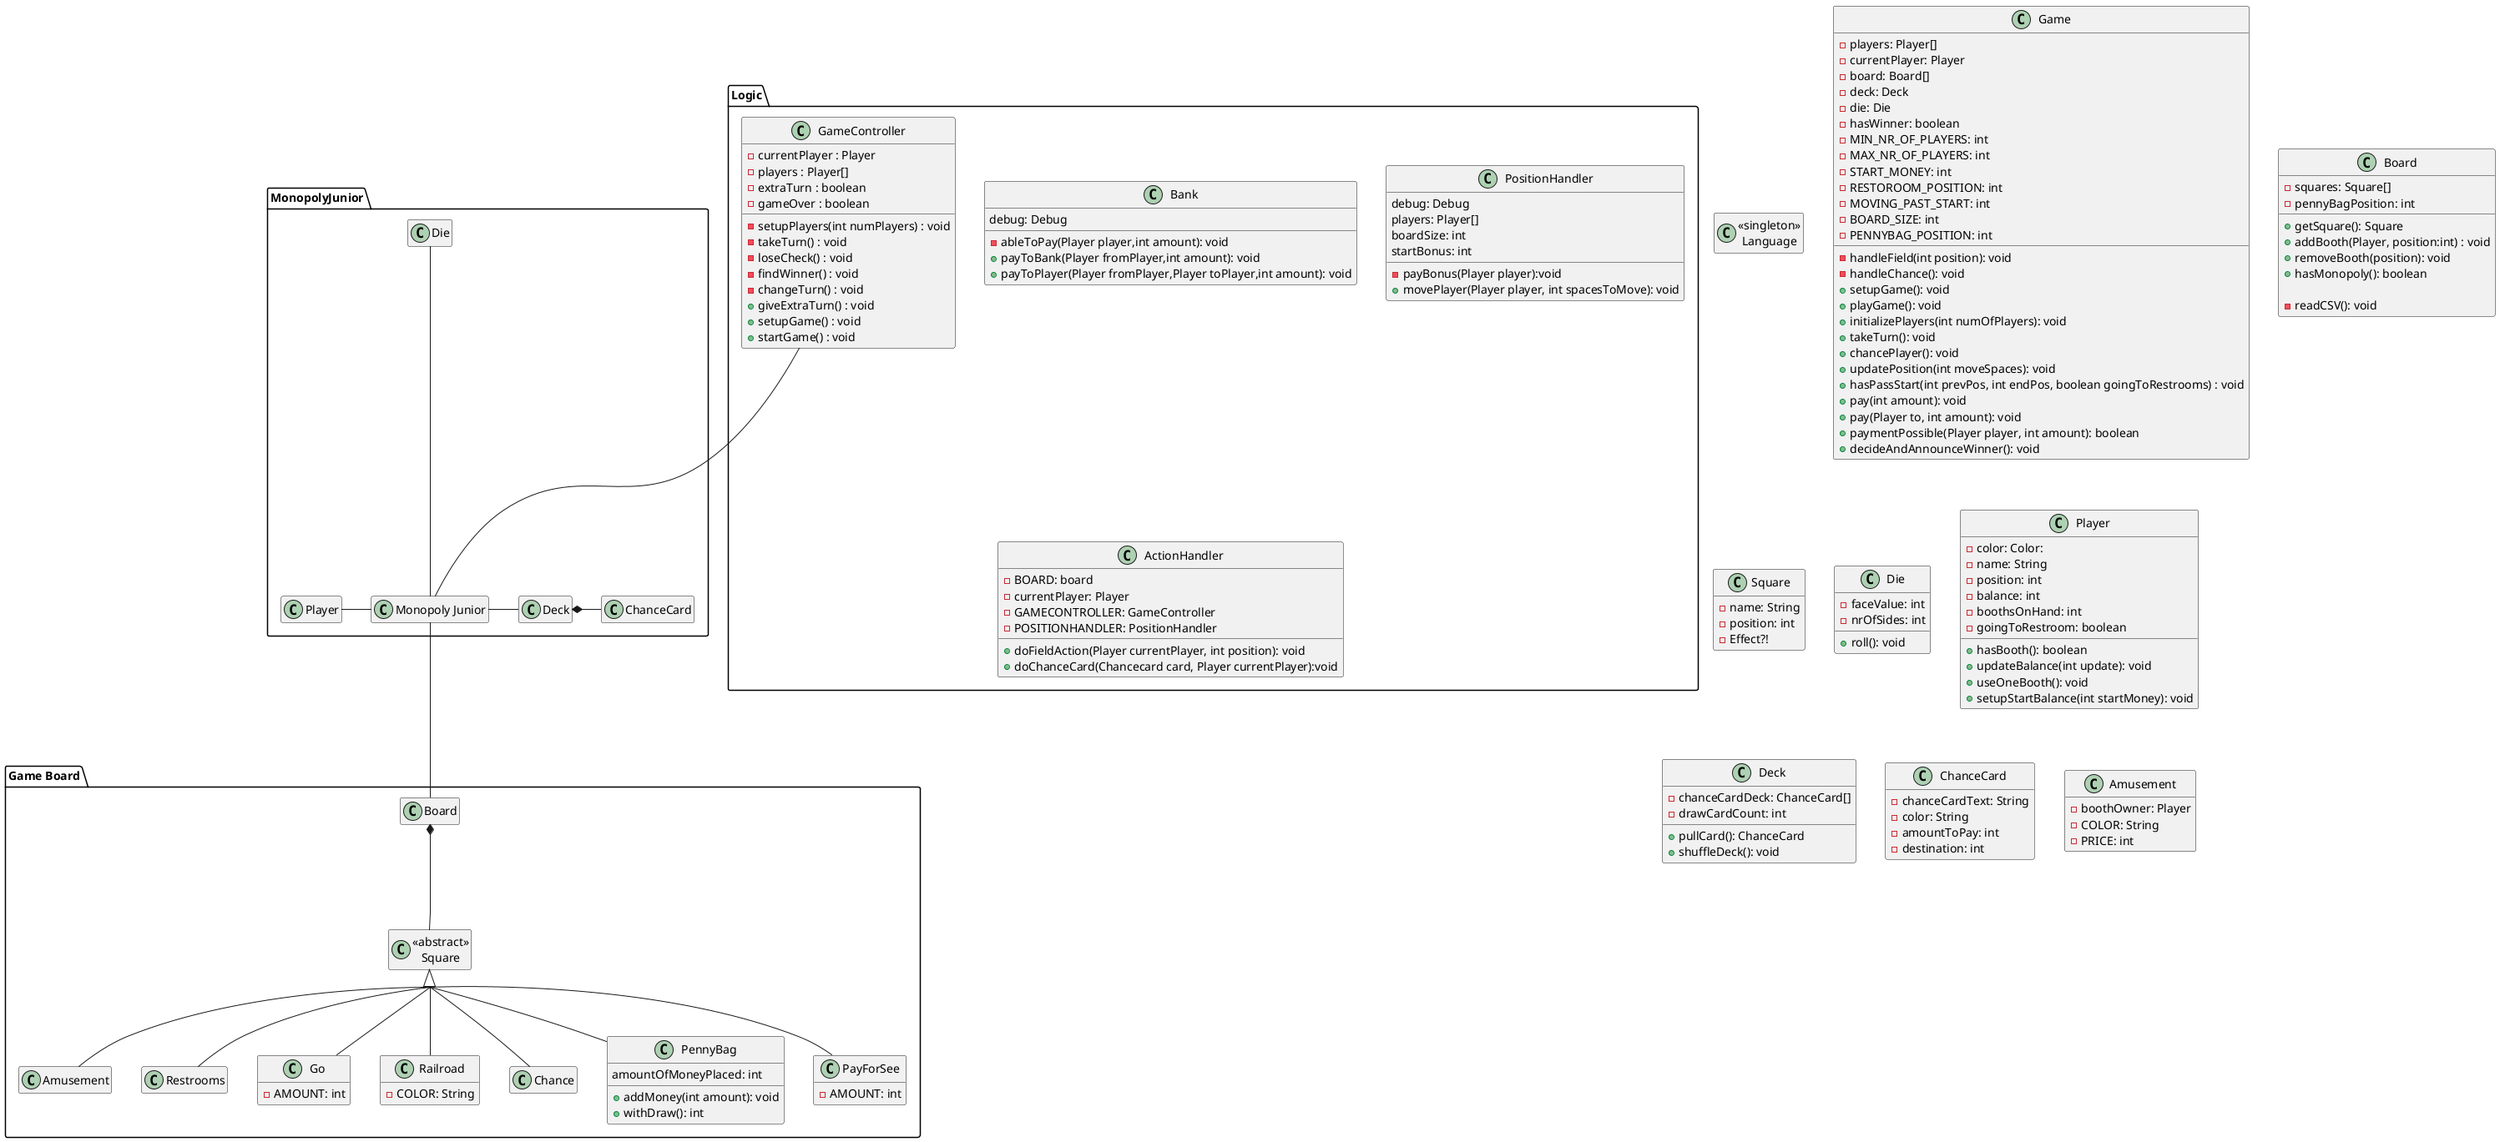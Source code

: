 @startuml

hide empty members
skinparam groupInheritance 2

package "Game Board" {
    class Board

    class "<<abstract>>\nSquare" as Square
        class Amusement
        class Restrooms
        class Go{
          -AMOUNT: int
        }
        'before was start
        class Railroad{
           -COLOR: String
        }
        class Chance
        class PennyBag{
           amountOfMoneyPlaced: int

           +addMoney(int amount): void
           +withDraw(): int

        }
        class PayForSee{
           -AMOUNT: int
        }
}

package Logic {
    class Bank{
         debug: Debug
        -ableToPay(Player player,int amount): void
        +payToBank(Player fromPlayer,int amount): void
        +payToPlayer(Player fromPlayer,Player toPlayer,int amount): void


    }
    class GameController{
        -currentPlayer : Player
        -players : Player[]
        -extraTurn : boolean
        -gameOver : boolean


        -setupPlayers(int numPlayers) : void
        -takeTurn() : void
        -loseCheck() : void
        -findWinner() : void
        -changeTurn() : void
        +giveExtraTurn() : void
        +setupGame() : void
        +startGame() : void

      'debug: Debug'
      'actionHandler: ActionHandler'
      'positionHandler: PositionHandler'
      'board: Board
      'die: Die
      'gameOver: boolean
      'extraTurn: boolean
      '-players: Player[]
      '-currentPlayer: Player



    }
    'class PlayerHandler'
    class PositionHandler{
       debug: Debug
       players: Player[]
       boardSize: int
       startBonus: int

       -payBonus(Player player):void
       +movePlayer(Player player, int spacesToMove): void

    }
    'class SquareActionHandler'
     class ActionHandler{
         -BOARD: board
         -currentPlayer: Player
         -GAMECONTROLLER: GameController
         -POSITIONHANDLER: PositionHandler

         +doFieldAction(Player currentPlayer, int position): void
         +doChanceCard(Chancecard card, Player currentPlayer):void




     }

}

package MonopolyJunior{
   class "Monopoly Junior" as Game
   class Die
   class Player
   class Deck
   class ChanceCard
   class Game

}

    GameController -- Game
    Game -up- Die
    Game -right- Deck
    Deck *-right- ChanceCard
    Game -left- Player
    Game -down- Board
    Board *-down- Square
    Square <|-- Restrooms
    Square <|-- Amusement
    Square <|-- Railroad
    Square <|-- PayForSee
    Square <|-- PennyBag
    Square <|-- Go
    Square <|-- Chance

class "<<singleton>>\nLanguage" as Language

class Game {
    -players: Player[]
    -currentPlayer: Player
    -board: Board[]
    -deck: Deck
    -die: Die
    -hasWinner: boolean
    -MIN_NR_OF_PLAYERS: int
    -MAX_NR_OF_PLAYERS: int
    -START_MONEY: int
    -RESTOROOM_POSITION: int
    -MOVING_PAST_START: int
    -BOARD_SIZE: int
    -PENNYBAG_POSITION: int

    -handleField(int position): void
    -handleChance(): void
    +setupGame(): void
    +playGame(): void
    +initializePlayers(int numOfPlayers): void
    +takeTurn(): void
    +chancePlayer(): void
    +updatePosition(int moveSpaces): void
    +hasPassStart(int prevPos, int endPos, boolean goingToRestrooms) : void
    +pay(int amount): void
    +pay(Player to, int amount): void
    +paymentPossible(Player player, int amount): boolean
    +decideAndAnnounceWinner(): void

}

class Board {
    -squares: Square[]
    -pennyBagPosition: int

    +getSquare(): Square
    +addBooth(Player, position:int) : void
    +removeBooth(position): void
    +hasMonopoly(): boolean

    -readCSV(): void
}

class Square {
    -name: String
    -position: int
    -Effect?!
}

class Die {
    -faceValue: int
    -nrOfSides: int

    +roll(): void
}

class Player {
    -color: Color:
    -name: String
    -position: int
    -balance: int
    -boothsOnHand: int
    -goingToRestroom: boolean

    +hasBooth(): boolean
    +updateBalance(int update): void
    +useOneBooth(): void
    +setupStartBalance(int startMoney): void
}

class Deck {
    -chanceCardDeck: ChanceCard[]
    -drawCardCount: int

    +pullCard(): ChanceCard
    +shuffleDeck(): void
}
class ChanceCard {
    -chanceCardText: String
    -color: String
    -amountToPay: int
    -destination: int

}
class Amusement {
    -boothOwner: Player
    -COLOR: String
    -PRICE: int

}

@enduml